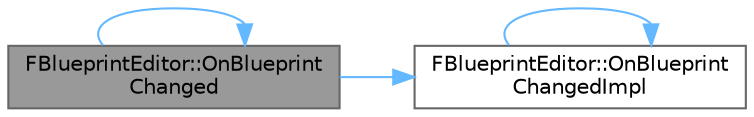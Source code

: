 digraph "FBlueprintEditor::OnBlueprintChanged"
{
 // INTERACTIVE_SVG=YES
 // LATEX_PDF_SIZE
  bgcolor="transparent";
  edge [fontname=Helvetica,fontsize=10,labelfontname=Helvetica,labelfontsize=10];
  node [fontname=Helvetica,fontsize=10,shape=box,height=0.2,width=0.4];
  rankdir="LR";
  Node1 [id="Node000001",label="FBlueprintEditor::OnBlueprint\lChanged",height=0.2,width=0.4,color="gray40", fillcolor="grey60", style="filled", fontcolor="black",tooltip="Called when the Blueprint we are editing has changed, forwards to impl."];
  Node1 -> Node1 [id="edge1_Node000001_Node000001",color="steelblue1",style="solid",tooltip=" "];
  Node1 -> Node2 [id="edge2_Node000001_Node000002",color="steelblue1",style="solid",tooltip=" "];
  Node2 [id="Node000002",label="FBlueprintEditor::OnBlueprint\lChangedImpl",height=0.2,width=0.4,color="grey40", fillcolor="white", style="filled",URL="$dd/d29/classFBlueprintEditor.html#a2e0b0963b1d6ee8d628bf02d7ca74f22",tooltip="Called when the Blueprint we are editing has changed."];
  Node2 -> Node2 [id="edge3_Node000002_Node000002",color="steelblue1",style="solid",tooltip=" "];
}

